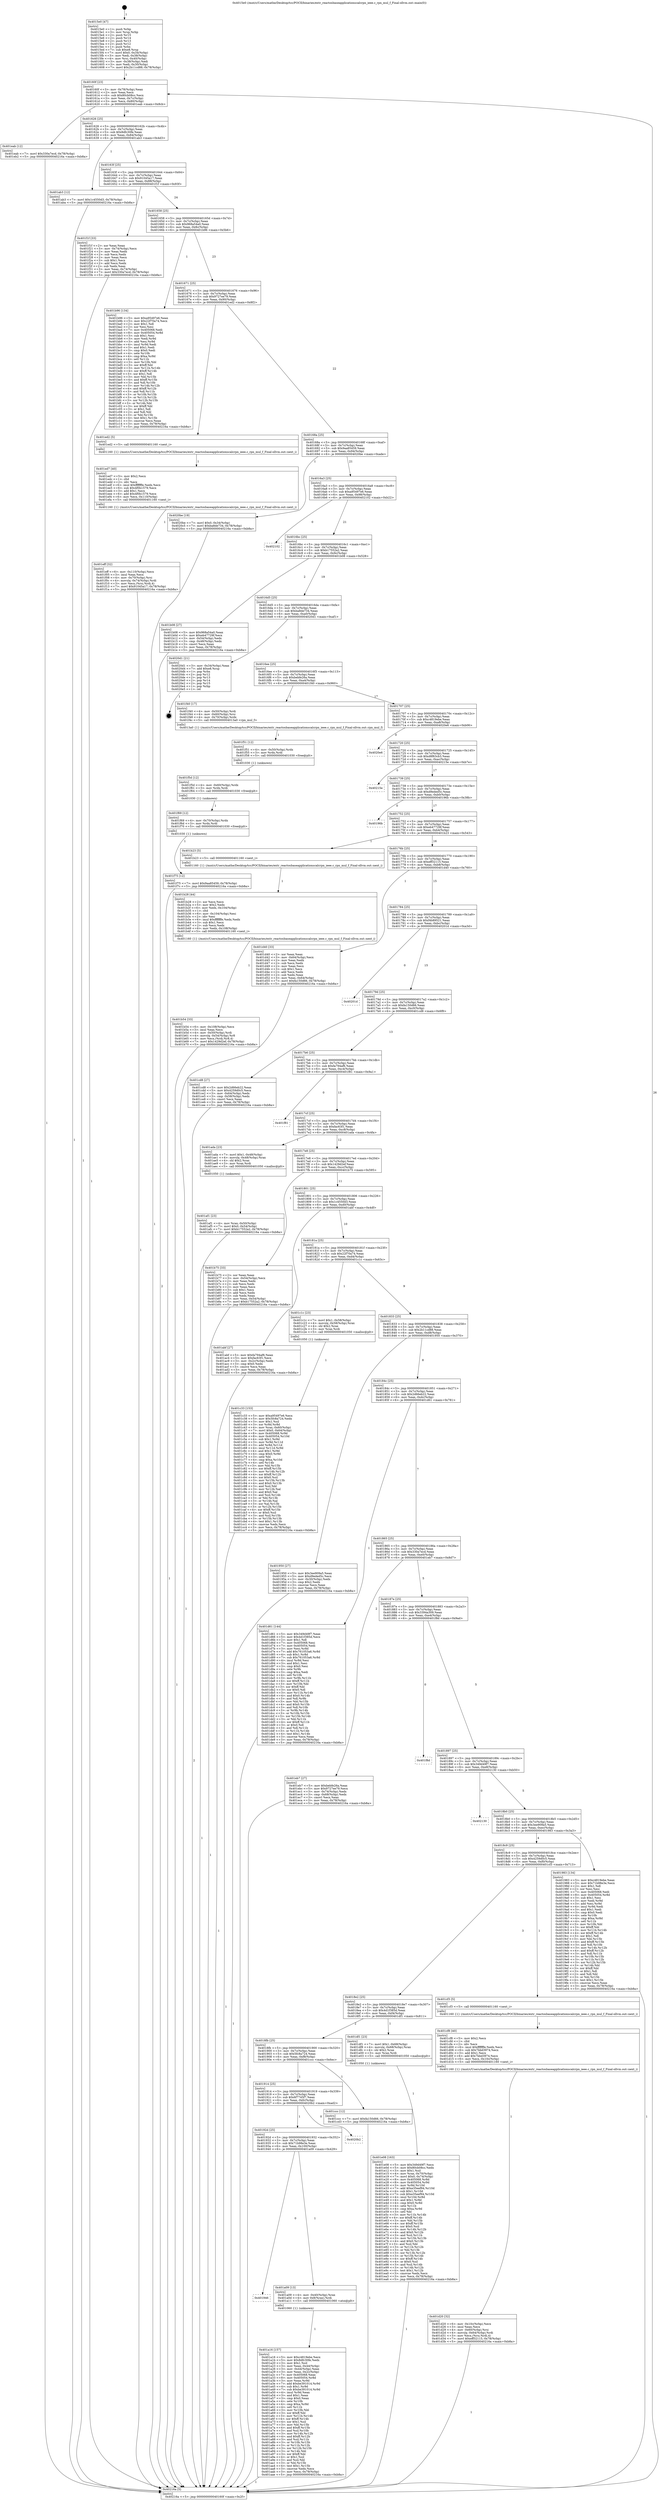 digraph "0x4015e0" {
  label = "0x4015e0 (/mnt/c/Users/mathe/Desktop/tcc/POCII/binaries/extr_reactosbaseapplicationscalcrpn_ieee.c_rpn_mul_f_Final-ollvm.out::main(0))"
  labelloc = "t"
  node[shape=record]

  Entry [label="",width=0.3,height=0.3,shape=circle,fillcolor=black,style=filled]
  "0x40160f" [label="{
     0x40160f [23]\l
     | [instrs]\l
     &nbsp;&nbsp;0x40160f \<+3\>: mov -0x78(%rbp),%eax\l
     &nbsp;&nbsp;0x401612 \<+2\>: mov %eax,%ecx\l
     &nbsp;&nbsp;0x401614 \<+6\>: sub $0x80cb08cc,%ecx\l
     &nbsp;&nbsp;0x40161a \<+3\>: mov %eax,-0x7c(%rbp)\l
     &nbsp;&nbsp;0x40161d \<+3\>: mov %ecx,-0x80(%rbp)\l
     &nbsp;&nbsp;0x401620 \<+6\>: je 0000000000401eab \<main+0x8cb\>\l
  }"]
  "0x401eab" [label="{
     0x401eab [12]\l
     | [instrs]\l
     &nbsp;&nbsp;0x401eab \<+7\>: movl $0x330a7ecd,-0x78(%rbp)\l
     &nbsp;&nbsp;0x401eb2 \<+5\>: jmp 000000000040216a \<main+0xb8a\>\l
  }"]
  "0x401626" [label="{
     0x401626 [25]\l
     | [instrs]\l
     &nbsp;&nbsp;0x401626 \<+5\>: jmp 000000000040162b \<main+0x4b\>\l
     &nbsp;&nbsp;0x40162b \<+3\>: mov -0x7c(%rbp),%eax\l
     &nbsp;&nbsp;0x40162e \<+5\>: sub $0x8dfc30fe,%eax\l
     &nbsp;&nbsp;0x401633 \<+6\>: mov %eax,-0x84(%rbp)\l
     &nbsp;&nbsp;0x401639 \<+6\>: je 0000000000401ab3 \<main+0x4d3\>\l
  }"]
  Exit [label="",width=0.3,height=0.3,shape=circle,fillcolor=black,style=filled,peripheries=2]
  "0x401ab3" [label="{
     0x401ab3 [12]\l
     | [instrs]\l
     &nbsp;&nbsp;0x401ab3 \<+7\>: movl $0x1c4550d3,-0x78(%rbp)\l
     &nbsp;&nbsp;0x401aba \<+5\>: jmp 000000000040216a \<main+0xb8a\>\l
  }"]
  "0x40163f" [label="{
     0x40163f [25]\l
     | [instrs]\l
     &nbsp;&nbsp;0x40163f \<+5\>: jmp 0000000000401644 \<main+0x64\>\l
     &nbsp;&nbsp;0x401644 \<+3\>: mov -0x7c(%rbp),%eax\l
     &nbsp;&nbsp;0x401647 \<+5\>: sub $0x91045a17,%eax\l
     &nbsp;&nbsp;0x40164c \<+6\>: mov %eax,-0x88(%rbp)\l
     &nbsp;&nbsp;0x401652 \<+6\>: je 0000000000401f1f \<main+0x93f\>\l
  }"]
  "0x401f75" [label="{
     0x401f75 [12]\l
     | [instrs]\l
     &nbsp;&nbsp;0x401f75 \<+7\>: movl $0x9aa85459,-0x78(%rbp)\l
     &nbsp;&nbsp;0x401f7c \<+5\>: jmp 000000000040216a \<main+0xb8a\>\l
  }"]
  "0x401f1f" [label="{
     0x401f1f [33]\l
     | [instrs]\l
     &nbsp;&nbsp;0x401f1f \<+2\>: xor %eax,%eax\l
     &nbsp;&nbsp;0x401f21 \<+3\>: mov -0x74(%rbp),%ecx\l
     &nbsp;&nbsp;0x401f24 \<+2\>: mov %eax,%edx\l
     &nbsp;&nbsp;0x401f26 \<+2\>: sub %ecx,%edx\l
     &nbsp;&nbsp;0x401f28 \<+2\>: mov %eax,%ecx\l
     &nbsp;&nbsp;0x401f2a \<+3\>: sub $0x1,%ecx\l
     &nbsp;&nbsp;0x401f2d \<+2\>: add %ecx,%edx\l
     &nbsp;&nbsp;0x401f2f \<+2\>: sub %edx,%eax\l
     &nbsp;&nbsp;0x401f31 \<+3\>: mov %eax,-0x74(%rbp)\l
     &nbsp;&nbsp;0x401f34 \<+7\>: movl $0x330a7ecd,-0x78(%rbp)\l
     &nbsp;&nbsp;0x401f3b \<+5\>: jmp 000000000040216a \<main+0xb8a\>\l
  }"]
  "0x401658" [label="{
     0x401658 [25]\l
     | [instrs]\l
     &nbsp;&nbsp;0x401658 \<+5\>: jmp 000000000040165d \<main+0x7d\>\l
     &nbsp;&nbsp;0x40165d \<+3\>: mov -0x7c(%rbp),%eax\l
     &nbsp;&nbsp;0x401660 \<+5\>: sub $0x968a54a0,%eax\l
     &nbsp;&nbsp;0x401665 \<+6\>: mov %eax,-0x8c(%rbp)\l
     &nbsp;&nbsp;0x40166b \<+6\>: je 0000000000401b96 \<main+0x5b6\>\l
  }"]
  "0x401f69" [label="{
     0x401f69 [12]\l
     | [instrs]\l
     &nbsp;&nbsp;0x401f69 \<+4\>: mov -0x70(%rbp),%rdx\l
     &nbsp;&nbsp;0x401f6d \<+3\>: mov %rdx,%rdi\l
     &nbsp;&nbsp;0x401f70 \<+5\>: call 0000000000401030 \<free@plt\>\l
     | [calls]\l
     &nbsp;&nbsp;0x401030 \{1\} (unknown)\l
  }"]
  "0x401b96" [label="{
     0x401b96 [134]\l
     | [instrs]\l
     &nbsp;&nbsp;0x401b96 \<+5\>: mov $0xa95497e6,%eax\l
     &nbsp;&nbsp;0x401b9b \<+5\>: mov $0x22f70a74,%ecx\l
     &nbsp;&nbsp;0x401ba0 \<+2\>: mov $0x1,%dl\l
     &nbsp;&nbsp;0x401ba2 \<+2\>: xor %esi,%esi\l
     &nbsp;&nbsp;0x401ba4 \<+7\>: mov 0x405068,%edi\l
     &nbsp;&nbsp;0x401bab \<+8\>: mov 0x405054,%r8d\l
     &nbsp;&nbsp;0x401bb3 \<+3\>: sub $0x1,%esi\l
     &nbsp;&nbsp;0x401bb6 \<+3\>: mov %edi,%r9d\l
     &nbsp;&nbsp;0x401bb9 \<+3\>: add %esi,%r9d\l
     &nbsp;&nbsp;0x401bbc \<+4\>: imul %r9d,%edi\l
     &nbsp;&nbsp;0x401bc0 \<+3\>: and $0x1,%edi\l
     &nbsp;&nbsp;0x401bc3 \<+3\>: cmp $0x0,%edi\l
     &nbsp;&nbsp;0x401bc6 \<+4\>: sete %r10b\l
     &nbsp;&nbsp;0x401bca \<+4\>: cmp $0xa,%r8d\l
     &nbsp;&nbsp;0x401bce \<+4\>: setl %r11b\l
     &nbsp;&nbsp;0x401bd2 \<+3\>: mov %r10b,%bl\l
     &nbsp;&nbsp;0x401bd5 \<+3\>: xor $0xff,%bl\l
     &nbsp;&nbsp;0x401bd8 \<+3\>: mov %r11b,%r14b\l
     &nbsp;&nbsp;0x401bdb \<+4\>: xor $0xff,%r14b\l
     &nbsp;&nbsp;0x401bdf \<+3\>: xor $0x1,%dl\l
     &nbsp;&nbsp;0x401be2 \<+3\>: mov %bl,%r15b\l
     &nbsp;&nbsp;0x401be5 \<+4\>: and $0xff,%r15b\l
     &nbsp;&nbsp;0x401be9 \<+3\>: and %dl,%r10b\l
     &nbsp;&nbsp;0x401bec \<+3\>: mov %r14b,%r12b\l
     &nbsp;&nbsp;0x401bef \<+4\>: and $0xff,%r12b\l
     &nbsp;&nbsp;0x401bf3 \<+3\>: and %dl,%r11b\l
     &nbsp;&nbsp;0x401bf6 \<+3\>: or %r10b,%r15b\l
     &nbsp;&nbsp;0x401bf9 \<+3\>: or %r11b,%r12b\l
     &nbsp;&nbsp;0x401bfc \<+3\>: xor %r12b,%r15b\l
     &nbsp;&nbsp;0x401bff \<+3\>: or %r14b,%bl\l
     &nbsp;&nbsp;0x401c02 \<+3\>: xor $0xff,%bl\l
     &nbsp;&nbsp;0x401c05 \<+3\>: or $0x1,%dl\l
     &nbsp;&nbsp;0x401c08 \<+2\>: and %dl,%bl\l
     &nbsp;&nbsp;0x401c0a \<+3\>: or %bl,%r15b\l
     &nbsp;&nbsp;0x401c0d \<+4\>: test $0x1,%r15b\l
     &nbsp;&nbsp;0x401c11 \<+3\>: cmovne %ecx,%eax\l
     &nbsp;&nbsp;0x401c14 \<+3\>: mov %eax,-0x78(%rbp)\l
     &nbsp;&nbsp;0x401c17 \<+5\>: jmp 000000000040216a \<main+0xb8a\>\l
  }"]
  "0x401671" [label="{
     0x401671 [25]\l
     | [instrs]\l
     &nbsp;&nbsp;0x401671 \<+5\>: jmp 0000000000401676 \<main+0x96\>\l
     &nbsp;&nbsp;0x401676 \<+3\>: mov -0x7c(%rbp),%eax\l
     &nbsp;&nbsp;0x401679 \<+5\>: sub $0x9727ee79,%eax\l
     &nbsp;&nbsp;0x40167e \<+6\>: mov %eax,-0x90(%rbp)\l
     &nbsp;&nbsp;0x401684 \<+6\>: je 0000000000401ed2 \<main+0x8f2\>\l
  }"]
  "0x401f5d" [label="{
     0x401f5d [12]\l
     | [instrs]\l
     &nbsp;&nbsp;0x401f5d \<+4\>: mov -0x60(%rbp),%rdx\l
     &nbsp;&nbsp;0x401f61 \<+3\>: mov %rdx,%rdi\l
     &nbsp;&nbsp;0x401f64 \<+5\>: call 0000000000401030 \<free@plt\>\l
     | [calls]\l
     &nbsp;&nbsp;0x401030 \{1\} (unknown)\l
  }"]
  "0x401ed2" [label="{
     0x401ed2 [5]\l
     | [instrs]\l
     &nbsp;&nbsp;0x401ed2 \<+5\>: call 0000000000401160 \<next_i\>\l
     | [calls]\l
     &nbsp;&nbsp;0x401160 \{1\} (/mnt/c/Users/mathe/Desktop/tcc/POCII/binaries/extr_reactosbaseapplicationscalcrpn_ieee.c_rpn_mul_f_Final-ollvm.out::next_i)\l
  }"]
  "0x40168a" [label="{
     0x40168a [25]\l
     | [instrs]\l
     &nbsp;&nbsp;0x40168a \<+5\>: jmp 000000000040168f \<main+0xaf\>\l
     &nbsp;&nbsp;0x40168f \<+3\>: mov -0x7c(%rbp),%eax\l
     &nbsp;&nbsp;0x401692 \<+5\>: sub $0x9aa85459,%eax\l
     &nbsp;&nbsp;0x401697 \<+6\>: mov %eax,-0x94(%rbp)\l
     &nbsp;&nbsp;0x40169d \<+6\>: je 00000000004020be \<main+0xade\>\l
  }"]
  "0x401f51" [label="{
     0x401f51 [12]\l
     | [instrs]\l
     &nbsp;&nbsp;0x401f51 \<+4\>: mov -0x50(%rbp),%rdx\l
     &nbsp;&nbsp;0x401f55 \<+3\>: mov %rdx,%rdi\l
     &nbsp;&nbsp;0x401f58 \<+5\>: call 0000000000401030 \<free@plt\>\l
     | [calls]\l
     &nbsp;&nbsp;0x401030 \{1\} (unknown)\l
  }"]
  "0x4020be" [label="{
     0x4020be [19]\l
     | [instrs]\l
     &nbsp;&nbsp;0x4020be \<+7\>: movl $0x0,-0x34(%rbp)\l
     &nbsp;&nbsp;0x4020c5 \<+7\>: movl $0xba8de734,-0x78(%rbp)\l
     &nbsp;&nbsp;0x4020cc \<+5\>: jmp 000000000040216a \<main+0xb8a\>\l
  }"]
  "0x4016a3" [label="{
     0x4016a3 [25]\l
     | [instrs]\l
     &nbsp;&nbsp;0x4016a3 \<+5\>: jmp 00000000004016a8 \<main+0xc8\>\l
     &nbsp;&nbsp;0x4016a8 \<+3\>: mov -0x7c(%rbp),%eax\l
     &nbsp;&nbsp;0x4016ab \<+5\>: sub $0xa95497e6,%eax\l
     &nbsp;&nbsp;0x4016b0 \<+6\>: mov %eax,-0x98(%rbp)\l
     &nbsp;&nbsp;0x4016b6 \<+6\>: je 0000000000402102 \<main+0xb22\>\l
  }"]
  "0x401eff" [label="{
     0x401eff [32]\l
     | [instrs]\l
     &nbsp;&nbsp;0x401eff \<+6\>: mov -0x110(%rbp),%ecx\l
     &nbsp;&nbsp;0x401f05 \<+3\>: imul %eax,%ecx\l
     &nbsp;&nbsp;0x401f08 \<+4\>: mov -0x70(%rbp),%rsi\l
     &nbsp;&nbsp;0x401f0c \<+4\>: movslq -0x74(%rbp),%rdi\l
     &nbsp;&nbsp;0x401f10 \<+3\>: mov %ecx,(%rsi,%rdi,4)\l
     &nbsp;&nbsp;0x401f13 \<+7\>: movl $0x91045a17,-0x78(%rbp)\l
     &nbsp;&nbsp;0x401f1a \<+5\>: jmp 000000000040216a \<main+0xb8a\>\l
  }"]
  "0x402102" [label="{
     0x402102\l
  }", style=dashed]
  "0x4016bc" [label="{
     0x4016bc [25]\l
     | [instrs]\l
     &nbsp;&nbsp;0x4016bc \<+5\>: jmp 00000000004016c1 \<main+0xe1\>\l
     &nbsp;&nbsp;0x4016c1 \<+3\>: mov -0x7c(%rbp),%eax\l
     &nbsp;&nbsp;0x4016c4 \<+5\>: sub $0xb17552a2,%eax\l
     &nbsp;&nbsp;0x4016c9 \<+6\>: mov %eax,-0x9c(%rbp)\l
     &nbsp;&nbsp;0x4016cf \<+6\>: je 0000000000401b08 \<main+0x528\>\l
  }"]
  "0x401ed7" [label="{
     0x401ed7 [40]\l
     | [instrs]\l
     &nbsp;&nbsp;0x401ed7 \<+5\>: mov $0x2,%ecx\l
     &nbsp;&nbsp;0x401edc \<+1\>: cltd\l
     &nbsp;&nbsp;0x401edd \<+2\>: idiv %ecx\l
     &nbsp;&nbsp;0x401edf \<+6\>: imul $0xfffffffe,%edx,%ecx\l
     &nbsp;&nbsp;0x401ee5 \<+6\>: sub $0x4f0b1579,%ecx\l
     &nbsp;&nbsp;0x401eeb \<+3\>: add $0x1,%ecx\l
     &nbsp;&nbsp;0x401eee \<+6\>: add $0x4f0b1579,%ecx\l
     &nbsp;&nbsp;0x401ef4 \<+6\>: mov %ecx,-0x110(%rbp)\l
     &nbsp;&nbsp;0x401efa \<+5\>: call 0000000000401160 \<next_i\>\l
     | [calls]\l
     &nbsp;&nbsp;0x401160 \{1\} (/mnt/c/Users/mathe/Desktop/tcc/POCII/binaries/extr_reactosbaseapplicationscalcrpn_ieee.c_rpn_mul_f_Final-ollvm.out::next_i)\l
  }"]
  "0x401b08" [label="{
     0x401b08 [27]\l
     | [instrs]\l
     &nbsp;&nbsp;0x401b08 \<+5\>: mov $0x968a54a0,%eax\l
     &nbsp;&nbsp;0x401b0d \<+5\>: mov $0xeb47729f,%ecx\l
     &nbsp;&nbsp;0x401b12 \<+3\>: mov -0x54(%rbp),%edx\l
     &nbsp;&nbsp;0x401b15 \<+3\>: cmp -0x48(%rbp),%edx\l
     &nbsp;&nbsp;0x401b18 \<+3\>: cmovl %ecx,%eax\l
     &nbsp;&nbsp;0x401b1b \<+3\>: mov %eax,-0x78(%rbp)\l
     &nbsp;&nbsp;0x401b1e \<+5\>: jmp 000000000040216a \<main+0xb8a\>\l
  }"]
  "0x4016d5" [label="{
     0x4016d5 [25]\l
     | [instrs]\l
     &nbsp;&nbsp;0x4016d5 \<+5\>: jmp 00000000004016da \<main+0xfa\>\l
     &nbsp;&nbsp;0x4016da \<+3\>: mov -0x7c(%rbp),%eax\l
     &nbsp;&nbsp;0x4016dd \<+5\>: sub $0xba8de734,%eax\l
     &nbsp;&nbsp;0x4016e2 \<+6\>: mov %eax,-0xa0(%rbp)\l
     &nbsp;&nbsp;0x4016e8 \<+6\>: je 00000000004020d1 \<main+0xaf1\>\l
  }"]
  "0x401e08" [label="{
     0x401e08 [163]\l
     | [instrs]\l
     &nbsp;&nbsp;0x401e08 \<+5\>: mov $0x349d49f7,%ecx\l
     &nbsp;&nbsp;0x401e0d \<+5\>: mov $0x80cb08cc,%edx\l
     &nbsp;&nbsp;0x401e12 \<+3\>: mov $0x1,%sil\l
     &nbsp;&nbsp;0x401e15 \<+4\>: mov %rax,-0x70(%rbp)\l
     &nbsp;&nbsp;0x401e19 \<+7\>: movl $0x0,-0x74(%rbp)\l
     &nbsp;&nbsp;0x401e20 \<+8\>: mov 0x405068,%r8d\l
     &nbsp;&nbsp;0x401e28 \<+8\>: mov 0x405054,%r9d\l
     &nbsp;&nbsp;0x401e30 \<+3\>: mov %r8d,%r10d\l
     &nbsp;&nbsp;0x401e33 \<+7\>: add $0xe35eef94,%r10d\l
     &nbsp;&nbsp;0x401e3a \<+4\>: sub $0x1,%r10d\l
     &nbsp;&nbsp;0x401e3e \<+7\>: sub $0xe35eef94,%r10d\l
     &nbsp;&nbsp;0x401e45 \<+4\>: imul %r10d,%r8d\l
     &nbsp;&nbsp;0x401e49 \<+4\>: and $0x1,%r8d\l
     &nbsp;&nbsp;0x401e4d \<+4\>: cmp $0x0,%r8d\l
     &nbsp;&nbsp;0x401e51 \<+4\>: sete %r11b\l
     &nbsp;&nbsp;0x401e55 \<+4\>: cmp $0xa,%r9d\l
     &nbsp;&nbsp;0x401e59 \<+3\>: setl %bl\l
     &nbsp;&nbsp;0x401e5c \<+3\>: mov %r11b,%r14b\l
     &nbsp;&nbsp;0x401e5f \<+4\>: xor $0xff,%r14b\l
     &nbsp;&nbsp;0x401e63 \<+3\>: mov %bl,%r15b\l
     &nbsp;&nbsp;0x401e66 \<+4\>: xor $0xff,%r15b\l
     &nbsp;&nbsp;0x401e6a \<+4\>: xor $0x0,%sil\l
     &nbsp;&nbsp;0x401e6e \<+3\>: mov %r14b,%r12b\l
     &nbsp;&nbsp;0x401e71 \<+4\>: and $0x0,%r12b\l
     &nbsp;&nbsp;0x401e75 \<+3\>: and %sil,%r11b\l
     &nbsp;&nbsp;0x401e78 \<+3\>: mov %r15b,%r13b\l
     &nbsp;&nbsp;0x401e7b \<+4\>: and $0x0,%r13b\l
     &nbsp;&nbsp;0x401e7f \<+3\>: and %sil,%bl\l
     &nbsp;&nbsp;0x401e82 \<+3\>: or %r11b,%r12b\l
     &nbsp;&nbsp;0x401e85 \<+3\>: or %bl,%r13b\l
     &nbsp;&nbsp;0x401e88 \<+3\>: xor %r13b,%r12b\l
     &nbsp;&nbsp;0x401e8b \<+3\>: or %r15b,%r14b\l
     &nbsp;&nbsp;0x401e8e \<+4\>: xor $0xff,%r14b\l
     &nbsp;&nbsp;0x401e92 \<+4\>: or $0x0,%sil\l
     &nbsp;&nbsp;0x401e96 \<+3\>: and %sil,%r14b\l
     &nbsp;&nbsp;0x401e99 \<+3\>: or %r14b,%r12b\l
     &nbsp;&nbsp;0x401e9c \<+4\>: test $0x1,%r12b\l
     &nbsp;&nbsp;0x401ea0 \<+3\>: cmovne %edx,%ecx\l
     &nbsp;&nbsp;0x401ea3 \<+3\>: mov %ecx,-0x78(%rbp)\l
     &nbsp;&nbsp;0x401ea6 \<+5\>: jmp 000000000040216a \<main+0xb8a\>\l
  }"]
  "0x4020d1" [label="{
     0x4020d1 [21]\l
     | [instrs]\l
     &nbsp;&nbsp;0x4020d1 \<+3\>: mov -0x34(%rbp),%eax\l
     &nbsp;&nbsp;0x4020d4 \<+7\>: add $0xe8,%rsp\l
     &nbsp;&nbsp;0x4020db \<+1\>: pop %rbx\l
     &nbsp;&nbsp;0x4020dc \<+2\>: pop %r12\l
     &nbsp;&nbsp;0x4020de \<+2\>: pop %r13\l
     &nbsp;&nbsp;0x4020e0 \<+2\>: pop %r14\l
     &nbsp;&nbsp;0x4020e2 \<+2\>: pop %r15\l
     &nbsp;&nbsp;0x4020e4 \<+1\>: pop %rbp\l
     &nbsp;&nbsp;0x4020e5 \<+1\>: ret\l
  }"]
  "0x4016ee" [label="{
     0x4016ee [25]\l
     | [instrs]\l
     &nbsp;&nbsp;0x4016ee \<+5\>: jmp 00000000004016f3 \<main+0x113\>\l
     &nbsp;&nbsp;0x4016f3 \<+3\>: mov -0x7c(%rbp),%eax\l
     &nbsp;&nbsp;0x4016f6 \<+5\>: sub $0xbebfe26a,%eax\l
     &nbsp;&nbsp;0x4016fb \<+6\>: mov %eax,-0xa4(%rbp)\l
     &nbsp;&nbsp;0x401701 \<+6\>: je 0000000000401f40 \<main+0x960\>\l
  }"]
  "0x401d20" [label="{
     0x401d20 [32]\l
     | [instrs]\l
     &nbsp;&nbsp;0x401d20 \<+6\>: mov -0x10c(%rbp),%ecx\l
     &nbsp;&nbsp;0x401d26 \<+3\>: imul %eax,%ecx\l
     &nbsp;&nbsp;0x401d29 \<+4\>: mov -0x60(%rbp),%rsi\l
     &nbsp;&nbsp;0x401d2d \<+4\>: movslq -0x64(%rbp),%rdi\l
     &nbsp;&nbsp;0x401d31 \<+3\>: mov %ecx,(%rsi,%rdi,4)\l
     &nbsp;&nbsp;0x401d34 \<+7\>: movl $0xeff32115,-0x78(%rbp)\l
     &nbsp;&nbsp;0x401d3b \<+5\>: jmp 000000000040216a \<main+0xb8a\>\l
  }"]
  "0x401f40" [label="{
     0x401f40 [17]\l
     | [instrs]\l
     &nbsp;&nbsp;0x401f40 \<+4\>: mov -0x50(%rbp),%rdi\l
     &nbsp;&nbsp;0x401f44 \<+4\>: mov -0x60(%rbp),%rsi\l
     &nbsp;&nbsp;0x401f48 \<+4\>: mov -0x70(%rbp),%rdx\l
     &nbsp;&nbsp;0x401f4c \<+5\>: call 00000000004013a0 \<rpn_mul_f\>\l
     | [calls]\l
     &nbsp;&nbsp;0x4013a0 \{1\} (/mnt/c/Users/mathe/Desktop/tcc/POCII/binaries/extr_reactosbaseapplicationscalcrpn_ieee.c_rpn_mul_f_Final-ollvm.out::rpn_mul_f)\l
  }"]
  "0x401707" [label="{
     0x401707 [25]\l
     | [instrs]\l
     &nbsp;&nbsp;0x401707 \<+5\>: jmp 000000000040170c \<main+0x12c\>\l
     &nbsp;&nbsp;0x40170c \<+3\>: mov -0x7c(%rbp),%eax\l
     &nbsp;&nbsp;0x40170f \<+5\>: sub $0xc4819ebe,%eax\l
     &nbsp;&nbsp;0x401714 \<+6\>: mov %eax,-0xa8(%rbp)\l
     &nbsp;&nbsp;0x40171a \<+6\>: je 00000000004020e6 \<main+0xb06\>\l
  }"]
  "0x401cf8" [label="{
     0x401cf8 [40]\l
     | [instrs]\l
     &nbsp;&nbsp;0x401cf8 \<+5\>: mov $0x2,%ecx\l
     &nbsp;&nbsp;0x401cfd \<+1\>: cltd\l
     &nbsp;&nbsp;0x401cfe \<+2\>: idiv %ecx\l
     &nbsp;&nbsp;0x401d00 \<+6\>: imul $0xfffffffe,%edx,%ecx\l
     &nbsp;&nbsp;0x401d06 \<+6\>: sub $0x7bbd3974,%ecx\l
     &nbsp;&nbsp;0x401d0c \<+3\>: add $0x1,%ecx\l
     &nbsp;&nbsp;0x401d0f \<+6\>: add $0x7bbd3974,%ecx\l
     &nbsp;&nbsp;0x401d15 \<+6\>: mov %ecx,-0x10c(%rbp)\l
     &nbsp;&nbsp;0x401d1b \<+5\>: call 0000000000401160 \<next_i\>\l
     | [calls]\l
     &nbsp;&nbsp;0x401160 \{1\} (/mnt/c/Users/mathe/Desktop/tcc/POCII/binaries/extr_reactosbaseapplicationscalcrpn_ieee.c_rpn_mul_f_Final-ollvm.out::next_i)\l
  }"]
  "0x4020e6" [label="{
     0x4020e6\l
  }", style=dashed]
  "0x401720" [label="{
     0x401720 [25]\l
     | [instrs]\l
     &nbsp;&nbsp;0x401720 \<+5\>: jmp 0000000000401725 \<main+0x145\>\l
     &nbsp;&nbsp;0x401725 \<+3\>: mov -0x7c(%rbp),%eax\l
     &nbsp;&nbsp;0x401728 \<+5\>: sub $0xd8f63cb3,%eax\l
     &nbsp;&nbsp;0x40172d \<+6\>: mov %eax,-0xac(%rbp)\l
     &nbsp;&nbsp;0x401733 \<+6\>: je 000000000040215e \<main+0xb7e\>\l
  }"]
  "0x401c33" [label="{
     0x401c33 [153]\l
     | [instrs]\l
     &nbsp;&nbsp;0x401c33 \<+5\>: mov $0xa95497e6,%ecx\l
     &nbsp;&nbsp;0x401c38 \<+5\>: mov $0x5fc8a724,%edx\l
     &nbsp;&nbsp;0x401c3d \<+3\>: mov $0x1,%sil\l
     &nbsp;&nbsp;0x401c40 \<+3\>: xor %r8d,%r8d\l
     &nbsp;&nbsp;0x401c43 \<+4\>: mov %rax,-0x60(%rbp)\l
     &nbsp;&nbsp;0x401c47 \<+7\>: movl $0x0,-0x64(%rbp)\l
     &nbsp;&nbsp;0x401c4e \<+8\>: mov 0x405068,%r9d\l
     &nbsp;&nbsp;0x401c56 \<+8\>: mov 0x405054,%r10d\l
     &nbsp;&nbsp;0x401c5e \<+4\>: sub $0x1,%r8d\l
     &nbsp;&nbsp;0x401c62 \<+3\>: mov %r9d,%r11d\l
     &nbsp;&nbsp;0x401c65 \<+3\>: add %r8d,%r11d\l
     &nbsp;&nbsp;0x401c68 \<+4\>: imul %r11d,%r9d\l
     &nbsp;&nbsp;0x401c6c \<+4\>: and $0x1,%r9d\l
     &nbsp;&nbsp;0x401c70 \<+4\>: cmp $0x0,%r9d\l
     &nbsp;&nbsp;0x401c74 \<+3\>: sete %bl\l
     &nbsp;&nbsp;0x401c77 \<+4\>: cmp $0xa,%r10d\l
     &nbsp;&nbsp;0x401c7b \<+4\>: setl %r14b\l
     &nbsp;&nbsp;0x401c7f \<+3\>: mov %bl,%r15b\l
     &nbsp;&nbsp;0x401c82 \<+4\>: xor $0xff,%r15b\l
     &nbsp;&nbsp;0x401c86 \<+3\>: mov %r14b,%r12b\l
     &nbsp;&nbsp;0x401c89 \<+4\>: xor $0xff,%r12b\l
     &nbsp;&nbsp;0x401c8d \<+4\>: xor $0x0,%sil\l
     &nbsp;&nbsp;0x401c91 \<+3\>: mov %r15b,%r13b\l
     &nbsp;&nbsp;0x401c94 \<+4\>: and $0x0,%r13b\l
     &nbsp;&nbsp;0x401c98 \<+3\>: and %sil,%bl\l
     &nbsp;&nbsp;0x401c9b \<+3\>: mov %r12b,%al\l
     &nbsp;&nbsp;0x401c9e \<+2\>: and $0x0,%al\l
     &nbsp;&nbsp;0x401ca0 \<+3\>: and %sil,%r14b\l
     &nbsp;&nbsp;0x401ca3 \<+3\>: or %bl,%r13b\l
     &nbsp;&nbsp;0x401ca6 \<+3\>: or %r14b,%al\l
     &nbsp;&nbsp;0x401ca9 \<+3\>: xor %al,%r13b\l
     &nbsp;&nbsp;0x401cac \<+3\>: or %r12b,%r15b\l
     &nbsp;&nbsp;0x401caf \<+4\>: xor $0xff,%r15b\l
     &nbsp;&nbsp;0x401cb3 \<+4\>: or $0x0,%sil\l
     &nbsp;&nbsp;0x401cb7 \<+3\>: and %sil,%r15b\l
     &nbsp;&nbsp;0x401cba \<+3\>: or %r15b,%r13b\l
     &nbsp;&nbsp;0x401cbd \<+4\>: test $0x1,%r13b\l
     &nbsp;&nbsp;0x401cc1 \<+3\>: cmovne %edx,%ecx\l
     &nbsp;&nbsp;0x401cc4 \<+3\>: mov %ecx,-0x78(%rbp)\l
     &nbsp;&nbsp;0x401cc7 \<+5\>: jmp 000000000040216a \<main+0xb8a\>\l
  }"]
  "0x40215e" [label="{
     0x40215e\l
  }", style=dashed]
  "0x401739" [label="{
     0x401739 [25]\l
     | [instrs]\l
     &nbsp;&nbsp;0x401739 \<+5\>: jmp 000000000040173e \<main+0x15e\>\l
     &nbsp;&nbsp;0x40173e \<+3\>: mov -0x7c(%rbp),%eax\l
     &nbsp;&nbsp;0x401741 \<+5\>: sub $0xd9eded5c,%eax\l
     &nbsp;&nbsp;0x401746 \<+6\>: mov %eax,-0xb0(%rbp)\l
     &nbsp;&nbsp;0x40174c \<+6\>: je 000000000040196b \<main+0x38b\>\l
  }"]
  "0x401b54" [label="{
     0x401b54 [33]\l
     | [instrs]\l
     &nbsp;&nbsp;0x401b54 \<+6\>: mov -0x108(%rbp),%ecx\l
     &nbsp;&nbsp;0x401b5a \<+3\>: imul %eax,%ecx\l
     &nbsp;&nbsp;0x401b5d \<+4\>: mov -0x50(%rbp),%rdi\l
     &nbsp;&nbsp;0x401b61 \<+4\>: movslq -0x54(%rbp),%r8\l
     &nbsp;&nbsp;0x401b65 \<+4\>: mov %ecx,(%rdi,%r8,4)\l
     &nbsp;&nbsp;0x401b69 \<+7\>: movl $0x1429d2ef,-0x78(%rbp)\l
     &nbsp;&nbsp;0x401b70 \<+5\>: jmp 000000000040216a \<main+0xb8a\>\l
  }"]
  "0x40196b" [label="{
     0x40196b\l
  }", style=dashed]
  "0x401752" [label="{
     0x401752 [25]\l
     | [instrs]\l
     &nbsp;&nbsp;0x401752 \<+5\>: jmp 0000000000401757 \<main+0x177\>\l
     &nbsp;&nbsp;0x401757 \<+3\>: mov -0x7c(%rbp),%eax\l
     &nbsp;&nbsp;0x40175a \<+5\>: sub $0xeb47729f,%eax\l
     &nbsp;&nbsp;0x40175f \<+6\>: mov %eax,-0xb4(%rbp)\l
     &nbsp;&nbsp;0x401765 \<+6\>: je 0000000000401b23 \<main+0x543\>\l
  }"]
  "0x401b28" [label="{
     0x401b28 [44]\l
     | [instrs]\l
     &nbsp;&nbsp;0x401b28 \<+2\>: xor %ecx,%ecx\l
     &nbsp;&nbsp;0x401b2a \<+5\>: mov $0x2,%edx\l
     &nbsp;&nbsp;0x401b2f \<+6\>: mov %edx,-0x104(%rbp)\l
     &nbsp;&nbsp;0x401b35 \<+1\>: cltd\l
     &nbsp;&nbsp;0x401b36 \<+6\>: mov -0x104(%rbp),%esi\l
     &nbsp;&nbsp;0x401b3c \<+2\>: idiv %esi\l
     &nbsp;&nbsp;0x401b3e \<+6\>: imul $0xfffffffe,%edx,%edx\l
     &nbsp;&nbsp;0x401b44 \<+3\>: sub $0x1,%ecx\l
     &nbsp;&nbsp;0x401b47 \<+2\>: sub %ecx,%edx\l
     &nbsp;&nbsp;0x401b49 \<+6\>: mov %edx,-0x108(%rbp)\l
     &nbsp;&nbsp;0x401b4f \<+5\>: call 0000000000401160 \<next_i\>\l
     | [calls]\l
     &nbsp;&nbsp;0x401160 \{1\} (/mnt/c/Users/mathe/Desktop/tcc/POCII/binaries/extr_reactosbaseapplicationscalcrpn_ieee.c_rpn_mul_f_Final-ollvm.out::next_i)\l
  }"]
  "0x401b23" [label="{
     0x401b23 [5]\l
     | [instrs]\l
     &nbsp;&nbsp;0x401b23 \<+5\>: call 0000000000401160 \<next_i\>\l
     | [calls]\l
     &nbsp;&nbsp;0x401160 \{1\} (/mnt/c/Users/mathe/Desktop/tcc/POCII/binaries/extr_reactosbaseapplicationscalcrpn_ieee.c_rpn_mul_f_Final-ollvm.out::next_i)\l
  }"]
  "0x40176b" [label="{
     0x40176b [25]\l
     | [instrs]\l
     &nbsp;&nbsp;0x40176b \<+5\>: jmp 0000000000401770 \<main+0x190\>\l
     &nbsp;&nbsp;0x401770 \<+3\>: mov -0x7c(%rbp),%eax\l
     &nbsp;&nbsp;0x401773 \<+5\>: sub $0xeff32115,%eax\l
     &nbsp;&nbsp;0x401778 \<+6\>: mov %eax,-0xb8(%rbp)\l
     &nbsp;&nbsp;0x40177e \<+6\>: je 0000000000401d40 \<main+0x760\>\l
  }"]
  "0x401af1" [label="{
     0x401af1 [23]\l
     | [instrs]\l
     &nbsp;&nbsp;0x401af1 \<+4\>: mov %rax,-0x50(%rbp)\l
     &nbsp;&nbsp;0x401af5 \<+7\>: movl $0x0,-0x54(%rbp)\l
     &nbsp;&nbsp;0x401afc \<+7\>: movl $0xb17552a2,-0x78(%rbp)\l
     &nbsp;&nbsp;0x401b03 \<+5\>: jmp 000000000040216a \<main+0xb8a\>\l
  }"]
  "0x401d40" [label="{
     0x401d40 [33]\l
     | [instrs]\l
     &nbsp;&nbsp;0x401d40 \<+2\>: xor %eax,%eax\l
     &nbsp;&nbsp;0x401d42 \<+3\>: mov -0x64(%rbp),%ecx\l
     &nbsp;&nbsp;0x401d45 \<+2\>: mov %eax,%edx\l
     &nbsp;&nbsp;0x401d47 \<+2\>: sub %ecx,%edx\l
     &nbsp;&nbsp;0x401d49 \<+2\>: mov %eax,%ecx\l
     &nbsp;&nbsp;0x401d4b \<+3\>: sub $0x1,%ecx\l
     &nbsp;&nbsp;0x401d4e \<+2\>: add %ecx,%edx\l
     &nbsp;&nbsp;0x401d50 \<+2\>: sub %edx,%eax\l
     &nbsp;&nbsp;0x401d52 \<+3\>: mov %eax,-0x64(%rbp)\l
     &nbsp;&nbsp;0x401d55 \<+7\>: movl $0xfa150d66,-0x78(%rbp)\l
     &nbsp;&nbsp;0x401d5c \<+5\>: jmp 000000000040216a \<main+0xb8a\>\l
  }"]
  "0x401784" [label="{
     0x401784 [25]\l
     | [instrs]\l
     &nbsp;&nbsp;0x401784 \<+5\>: jmp 0000000000401789 \<main+0x1a9\>\l
     &nbsp;&nbsp;0x401789 \<+3\>: mov -0x7c(%rbp),%eax\l
     &nbsp;&nbsp;0x40178c \<+5\>: sub $0xf4b89521,%eax\l
     &nbsp;&nbsp;0x401791 \<+6\>: mov %eax,-0xbc(%rbp)\l
     &nbsp;&nbsp;0x401797 \<+6\>: je 000000000040201d \<main+0xa3d\>\l
  }"]
  "0x401a16" [label="{
     0x401a16 [157]\l
     | [instrs]\l
     &nbsp;&nbsp;0x401a16 \<+5\>: mov $0xc4819ebe,%ecx\l
     &nbsp;&nbsp;0x401a1b \<+5\>: mov $0x8dfc30fe,%edx\l
     &nbsp;&nbsp;0x401a20 \<+3\>: mov $0x1,%sil\l
     &nbsp;&nbsp;0x401a23 \<+3\>: mov %eax,-0x44(%rbp)\l
     &nbsp;&nbsp;0x401a26 \<+3\>: mov -0x44(%rbp),%eax\l
     &nbsp;&nbsp;0x401a29 \<+3\>: mov %eax,-0x2c(%rbp)\l
     &nbsp;&nbsp;0x401a2c \<+7\>: mov 0x405068,%eax\l
     &nbsp;&nbsp;0x401a33 \<+8\>: mov 0x405054,%r8d\l
     &nbsp;&nbsp;0x401a3b \<+3\>: mov %eax,%r9d\l
     &nbsp;&nbsp;0x401a3e \<+7\>: add $0xbe391014,%r9d\l
     &nbsp;&nbsp;0x401a45 \<+4\>: sub $0x1,%r9d\l
     &nbsp;&nbsp;0x401a49 \<+7\>: sub $0xbe391014,%r9d\l
     &nbsp;&nbsp;0x401a50 \<+4\>: imul %r9d,%eax\l
     &nbsp;&nbsp;0x401a54 \<+3\>: and $0x1,%eax\l
     &nbsp;&nbsp;0x401a57 \<+3\>: cmp $0x0,%eax\l
     &nbsp;&nbsp;0x401a5a \<+4\>: sete %r10b\l
     &nbsp;&nbsp;0x401a5e \<+4\>: cmp $0xa,%r8d\l
     &nbsp;&nbsp;0x401a62 \<+4\>: setl %r11b\l
     &nbsp;&nbsp;0x401a66 \<+3\>: mov %r10b,%bl\l
     &nbsp;&nbsp;0x401a69 \<+3\>: xor $0xff,%bl\l
     &nbsp;&nbsp;0x401a6c \<+3\>: mov %r11b,%r14b\l
     &nbsp;&nbsp;0x401a6f \<+4\>: xor $0xff,%r14b\l
     &nbsp;&nbsp;0x401a73 \<+4\>: xor $0x1,%sil\l
     &nbsp;&nbsp;0x401a77 \<+3\>: mov %bl,%r15b\l
     &nbsp;&nbsp;0x401a7a \<+4\>: and $0xff,%r15b\l
     &nbsp;&nbsp;0x401a7e \<+3\>: and %sil,%r10b\l
     &nbsp;&nbsp;0x401a81 \<+3\>: mov %r14b,%r12b\l
     &nbsp;&nbsp;0x401a84 \<+4\>: and $0xff,%r12b\l
     &nbsp;&nbsp;0x401a88 \<+3\>: and %sil,%r11b\l
     &nbsp;&nbsp;0x401a8b \<+3\>: or %r10b,%r15b\l
     &nbsp;&nbsp;0x401a8e \<+3\>: or %r11b,%r12b\l
     &nbsp;&nbsp;0x401a91 \<+3\>: xor %r12b,%r15b\l
     &nbsp;&nbsp;0x401a94 \<+3\>: or %r14b,%bl\l
     &nbsp;&nbsp;0x401a97 \<+3\>: xor $0xff,%bl\l
     &nbsp;&nbsp;0x401a9a \<+4\>: or $0x1,%sil\l
     &nbsp;&nbsp;0x401a9e \<+3\>: and %sil,%bl\l
     &nbsp;&nbsp;0x401aa1 \<+3\>: or %bl,%r15b\l
     &nbsp;&nbsp;0x401aa4 \<+4\>: test $0x1,%r15b\l
     &nbsp;&nbsp;0x401aa8 \<+3\>: cmovne %edx,%ecx\l
     &nbsp;&nbsp;0x401aab \<+3\>: mov %ecx,-0x78(%rbp)\l
     &nbsp;&nbsp;0x401aae \<+5\>: jmp 000000000040216a \<main+0xb8a\>\l
  }"]
  "0x40201d" [label="{
     0x40201d\l
  }", style=dashed]
  "0x40179d" [label="{
     0x40179d [25]\l
     | [instrs]\l
     &nbsp;&nbsp;0x40179d \<+5\>: jmp 00000000004017a2 \<main+0x1c2\>\l
     &nbsp;&nbsp;0x4017a2 \<+3\>: mov -0x7c(%rbp),%eax\l
     &nbsp;&nbsp;0x4017a5 \<+5\>: sub $0xfa150d66,%eax\l
     &nbsp;&nbsp;0x4017aa \<+6\>: mov %eax,-0xc0(%rbp)\l
     &nbsp;&nbsp;0x4017b0 \<+6\>: je 0000000000401cd8 \<main+0x6f8\>\l
  }"]
  "0x401946" [label="{
     0x401946\l
  }", style=dashed]
  "0x401cd8" [label="{
     0x401cd8 [27]\l
     | [instrs]\l
     &nbsp;&nbsp;0x401cd8 \<+5\>: mov $0x2d66eb22,%eax\l
     &nbsp;&nbsp;0x401cdd \<+5\>: mov $0x4259d0c5,%ecx\l
     &nbsp;&nbsp;0x401ce2 \<+3\>: mov -0x64(%rbp),%edx\l
     &nbsp;&nbsp;0x401ce5 \<+3\>: cmp -0x58(%rbp),%edx\l
     &nbsp;&nbsp;0x401ce8 \<+3\>: cmovl %ecx,%eax\l
     &nbsp;&nbsp;0x401ceb \<+3\>: mov %eax,-0x78(%rbp)\l
     &nbsp;&nbsp;0x401cee \<+5\>: jmp 000000000040216a \<main+0xb8a\>\l
  }"]
  "0x4017b6" [label="{
     0x4017b6 [25]\l
     | [instrs]\l
     &nbsp;&nbsp;0x4017b6 \<+5\>: jmp 00000000004017bb \<main+0x1db\>\l
     &nbsp;&nbsp;0x4017bb \<+3\>: mov -0x7c(%rbp),%eax\l
     &nbsp;&nbsp;0x4017be \<+5\>: sub $0xfa794af6,%eax\l
     &nbsp;&nbsp;0x4017c3 \<+6\>: mov %eax,-0xc4(%rbp)\l
     &nbsp;&nbsp;0x4017c9 \<+6\>: je 0000000000401f81 \<main+0x9a1\>\l
  }"]
  "0x401a09" [label="{
     0x401a09 [13]\l
     | [instrs]\l
     &nbsp;&nbsp;0x401a09 \<+4\>: mov -0x40(%rbp),%rax\l
     &nbsp;&nbsp;0x401a0d \<+4\>: mov 0x8(%rax),%rdi\l
     &nbsp;&nbsp;0x401a11 \<+5\>: call 0000000000401060 \<atoi@plt\>\l
     | [calls]\l
     &nbsp;&nbsp;0x401060 \{1\} (unknown)\l
  }"]
  "0x401f81" [label="{
     0x401f81\l
  }", style=dashed]
  "0x4017cf" [label="{
     0x4017cf [25]\l
     | [instrs]\l
     &nbsp;&nbsp;0x4017cf \<+5\>: jmp 00000000004017d4 \<main+0x1f4\>\l
     &nbsp;&nbsp;0x4017d4 \<+3\>: mov -0x7c(%rbp),%eax\l
     &nbsp;&nbsp;0x4017d7 \<+5\>: sub $0xfac63f1,%eax\l
     &nbsp;&nbsp;0x4017dc \<+6\>: mov %eax,-0xc8(%rbp)\l
     &nbsp;&nbsp;0x4017e2 \<+6\>: je 0000000000401ada \<main+0x4fa\>\l
  }"]
  "0x40192d" [label="{
     0x40192d [25]\l
     | [instrs]\l
     &nbsp;&nbsp;0x40192d \<+5\>: jmp 0000000000401932 \<main+0x352\>\l
     &nbsp;&nbsp;0x401932 \<+3\>: mov -0x7c(%rbp),%eax\l
     &nbsp;&nbsp;0x401935 \<+5\>: sub $0x71b98e3e,%eax\l
     &nbsp;&nbsp;0x40193a \<+6\>: mov %eax,-0x100(%rbp)\l
     &nbsp;&nbsp;0x401940 \<+6\>: je 0000000000401a09 \<main+0x429\>\l
  }"]
  "0x401ada" [label="{
     0x401ada [23]\l
     | [instrs]\l
     &nbsp;&nbsp;0x401ada \<+7\>: movl $0x1,-0x48(%rbp)\l
     &nbsp;&nbsp;0x401ae1 \<+4\>: movslq -0x48(%rbp),%rax\l
     &nbsp;&nbsp;0x401ae5 \<+4\>: shl $0x2,%rax\l
     &nbsp;&nbsp;0x401ae9 \<+3\>: mov %rax,%rdi\l
     &nbsp;&nbsp;0x401aec \<+5\>: call 0000000000401050 \<malloc@plt\>\l
     | [calls]\l
     &nbsp;&nbsp;0x401050 \{1\} (unknown)\l
  }"]
  "0x4017e8" [label="{
     0x4017e8 [25]\l
     | [instrs]\l
     &nbsp;&nbsp;0x4017e8 \<+5\>: jmp 00000000004017ed \<main+0x20d\>\l
     &nbsp;&nbsp;0x4017ed \<+3\>: mov -0x7c(%rbp),%eax\l
     &nbsp;&nbsp;0x4017f0 \<+5\>: sub $0x1429d2ef,%eax\l
     &nbsp;&nbsp;0x4017f5 \<+6\>: mov %eax,-0xcc(%rbp)\l
     &nbsp;&nbsp;0x4017fb \<+6\>: je 0000000000401b75 \<main+0x595\>\l
  }"]
  "0x4020b2" [label="{
     0x4020b2\l
  }", style=dashed]
  "0x401b75" [label="{
     0x401b75 [33]\l
     | [instrs]\l
     &nbsp;&nbsp;0x401b75 \<+2\>: xor %eax,%eax\l
     &nbsp;&nbsp;0x401b77 \<+3\>: mov -0x54(%rbp),%ecx\l
     &nbsp;&nbsp;0x401b7a \<+2\>: mov %eax,%edx\l
     &nbsp;&nbsp;0x401b7c \<+2\>: sub %ecx,%edx\l
     &nbsp;&nbsp;0x401b7e \<+2\>: mov %eax,%ecx\l
     &nbsp;&nbsp;0x401b80 \<+3\>: sub $0x1,%ecx\l
     &nbsp;&nbsp;0x401b83 \<+2\>: add %ecx,%edx\l
     &nbsp;&nbsp;0x401b85 \<+2\>: sub %edx,%eax\l
     &nbsp;&nbsp;0x401b87 \<+3\>: mov %eax,-0x54(%rbp)\l
     &nbsp;&nbsp;0x401b8a \<+7\>: movl $0xb17552a2,-0x78(%rbp)\l
     &nbsp;&nbsp;0x401b91 \<+5\>: jmp 000000000040216a \<main+0xb8a\>\l
  }"]
  "0x401801" [label="{
     0x401801 [25]\l
     | [instrs]\l
     &nbsp;&nbsp;0x401801 \<+5\>: jmp 0000000000401806 \<main+0x226\>\l
     &nbsp;&nbsp;0x401806 \<+3\>: mov -0x7c(%rbp),%eax\l
     &nbsp;&nbsp;0x401809 \<+5\>: sub $0x1c4550d3,%eax\l
     &nbsp;&nbsp;0x40180e \<+6\>: mov %eax,-0xd0(%rbp)\l
     &nbsp;&nbsp;0x401814 \<+6\>: je 0000000000401abf \<main+0x4df\>\l
  }"]
  "0x401914" [label="{
     0x401914 [25]\l
     | [instrs]\l
     &nbsp;&nbsp;0x401914 \<+5\>: jmp 0000000000401919 \<main+0x339\>\l
     &nbsp;&nbsp;0x401919 \<+3\>: mov -0x7c(%rbp),%eax\l
     &nbsp;&nbsp;0x40191c \<+5\>: sub $0x6f7745f7,%eax\l
     &nbsp;&nbsp;0x401921 \<+6\>: mov %eax,-0xfc(%rbp)\l
     &nbsp;&nbsp;0x401927 \<+6\>: je 00000000004020b2 \<main+0xad2\>\l
  }"]
  "0x401abf" [label="{
     0x401abf [27]\l
     | [instrs]\l
     &nbsp;&nbsp;0x401abf \<+5\>: mov $0xfa794af6,%eax\l
     &nbsp;&nbsp;0x401ac4 \<+5\>: mov $0xfac63f1,%ecx\l
     &nbsp;&nbsp;0x401ac9 \<+3\>: mov -0x2c(%rbp),%edx\l
     &nbsp;&nbsp;0x401acc \<+3\>: cmp $0x0,%edx\l
     &nbsp;&nbsp;0x401acf \<+3\>: cmove %ecx,%eax\l
     &nbsp;&nbsp;0x401ad2 \<+3\>: mov %eax,-0x78(%rbp)\l
     &nbsp;&nbsp;0x401ad5 \<+5\>: jmp 000000000040216a \<main+0xb8a\>\l
  }"]
  "0x40181a" [label="{
     0x40181a [25]\l
     | [instrs]\l
     &nbsp;&nbsp;0x40181a \<+5\>: jmp 000000000040181f \<main+0x23f\>\l
     &nbsp;&nbsp;0x40181f \<+3\>: mov -0x7c(%rbp),%eax\l
     &nbsp;&nbsp;0x401822 \<+5\>: sub $0x22f70a74,%eax\l
     &nbsp;&nbsp;0x401827 \<+6\>: mov %eax,-0xd4(%rbp)\l
     &nbsp;&nbsp;0x40182d \<+6\>: je 0000000000401c1c \<main+0x63c\>\l
  }"]
  "0x401ccc" [label="{
     0x401ccc [12]\l
     | [instrs]\l
     &nbsp;&nbsp;0x401ccc \<+7\>: movl $0xfa150d66,-0x78(%rbp)\l
     &nbsp;&nbsp;0x401cd3 \<+5\>: jmp 000000000040216a \<main+0xb8a\>\l
  }"]
  "0x401c1c" [label="{
     0x401c1c [23]\l
     | [instrs]\l
     &nbsp;&nbsp;0x401c1c \<+7\>: movl $0x1,-0x58(%rbp)\l
     &nbsp;&nbsp;0x401c23 \<+4\>: movslq -0x58(%rbp),%rax\l
     &nbsp;&nbsp;0x401c27 \<+4\>: shl $0x2,%rax\l
     &nbsp;&nbsp;0x401c2b \<+3\>: mov %rax,%rdi\l
     &nbsp;&nbsp;0x401c2e \<+5\>: call 0000000000401050 \<malloc@plt\>\l
     | [calls]\l
     &nbsp;&nbsp;0x401050 \{1\} (unknown)\l
  }"]
  "0x401833" [label="{
     0x401833 [25]\l
     | [instrs]\l
     &nbsp;&nbsp;0x401833 \<+5\>: jmp 0000000000401838 \<main+0x258\>\l
     &nbsp;&nbsp;0x401838 \<+3\>: mov -0x7c(%rbp),%eax\l
     &nbsp;&nbsp;0x40183b \<+5\>: sub $0x2b11cd88,%eax\l
     &nbsp;&nbsp;0x401840 \<+6\>: mov %eax,-0xd8(%rbp)\l
     &nbsp;&nbsp;0x401846 \<+6\>: je 0000000000401950 \<main+0x370\>\l
  }"]
  "0x4018fb" [label="{
     0x4018fb [25]\l
     | [instrs]\l
     &nbsp;&nbsp;0x4018fb \<+5\>: jmp 0000000000401900 \<main+0x320\>\l
     &nbsp;&nbsp;0x401900 \<+3\>: mov -0x7c(%rbp),%eax\l
     &nbsp;&nbsp;0x401903 \<+5\>: sub $0x5fc8a724,%eax\l
     &nbsp;&nbsp;0x401908 \<+6\>: mov %eax,-0xf8(%rbp)\l
     &nbsp;&nbsp;0x40190e \<+6\>: je 0000000000401ccc \<main+0x6ec\>\l
  }"]
  "0x401950" [label="{
     0x401950 [27]\l
     | [instrs]\l
     &nbsp;&nbsp;0x401950 \<+5\>: mov $0x3ee909a5,%eax\l
     &nbsp;&nbsp;0x401955 \<+5\>: mov $0xd9eded5c,%ecx\l
     &nbsp;&nbsp;0x40195a \<+3\>: mov -0x30(%rbp),%edx\l
     &nbsp;&nbsp;0x40195d \<+3\>: cmp $0x2,%edx\l
     &nbsp;&nbsp;0x401960 \<+3\>: cmovne %ecx,%eax\l
     &nbsp;&nbsp;0x401963 \<+3\>: mov %eax,-0x78(%rbp)\l
     &nbsp;&nbsp;0x401966 \<+5\>: jmp 000000000040216a \<main+0xb8a\>\l
  }"]
  "0x40184c" [label="{
     0x40184c [25]\l
     | [instrs]\l
     &nbsp;&nbsp;0x40184c \<+5\>: jmp 0000000000401851 \<main+0x271\>\l
     &nbsp;&nbsp;0x401851 \<+3\>: mov -0x7c(%rbp),%eax\l
     &nbsp;&nbsp;0x401854 \<+5\>: sub $0x2d66eb22,%eax\l
     &nbsp;&nbsp;0x401859 \<+6\>: mov %eax,-0xdc(%rbp)\l
     &nbsp;&nbsp;0x40185f \<+6\>: je 0000000000401d61 \<main+0x781\>\l
  }"]
  "0x40216a" [label="{
     0x40216a [5]\l
     | [instrs]\l
     &nbsp;&nbsp;0x40216a \<+5\>: jmp 000000000040160f \<main+0x2f\>\l
  }"]
  "0x4015e0" [label="{
     0x4015e0 [47]\l
     | [instrs]\l
     &nbsp;&nbsp;0x4015e0 \<+1\>: push %rbp\l
     &nbsp;&nbsp;0x4015e1 \<+3\>: mov %rsp,%rbp\l
     &nbsp;&nbsp;0x4015e4 \<+2\>: push %r15\l
     &nbsp;&nbsp;0x4015e6 \<+2\>: push %r14\l
     &nbsp;&nbsp;0x4015e8 \<+2\>: push %r13\l
     &nbsp;&nbsp;0x4015ea \<+2\>: push %r12\l
     &nbsp;&nbsp;0x4015ec \<+1\>: push %rbx\l
     &nbsp;&nbsp;0x4015ed \<+7\>: sub $0xe8,%rsp\l
     &nbsp;&nbsp;0x4015f4 \<+7\>: movl $0x0,-0x34(%rbp)\l
     &nbsp;&nbsp;0x4015fb \<+3\>: mov %edi,-0x38(%rbp)\l
     &nbsp;&nbsp;0x4015fe \<+4\>: mov %rsi,-0x40(%rbp)\l
     &nbsp;&nbsp;0x401602 \<+3\>: mov -0x38(%rbp),%edi\l
     &nbsp;&nbsp;0x401605 \<+3\>: mov %edi,-0x30(%rbp)\l
     &nbsp;&nbsp;0x401608 \<+7\>: movl $0x2b11cd88,-0x78(%rbp)\l
  }"]
  "0x401df1" [label="{
     0x401df1 [23]\l
     | [instrs]\l
     &nbsp;&nbsp;0x401df1 \<+7\>: movl $0x1,-0x68(%rbp)\l
     &nbsp;&nbsp;0x401df8 \<+4\>: movslq -0x68(%rbp),%rax\l
     &nbsp;&nbsp;0x401dfc \<+4\>: shl $0x2,%rax\l
     &nbsp;&nbsp;0x401e00 \<+3\>: mov %rax,%rdi\l
     &nbsp;&nbsp;0x401e03 \<+5\>: call 0000000000401050 \<malloc@plt\>\l
     | [calls]\l
     &nbsp;&nbsp;0x401050 \{1\} (unknown)\l
  }"]
  "0x401d61" [label="{
     0x401d61 [144]\l
     | [instrs]\l
     &nbsp;&nbsp;0x401d61 \<+5\>: mov $0x349d49f7,%eax\l
     &nbsp;&nbsp;0x401d66 \<+5\>: mov $0x4d1f385d,%ecx\l
     &nbsp;&nbsp;0x401d6b \<+2\>: mov $0x1,%dl\l
     &nbsp;&nbsp;0x401d6d \<+7\>: mov 0x405068,%esi\l
     &nbsp;&nbsp;0x401d74 \<+7\>: mov 0x405054,%edi\l
     &nbsp;&nbsp;0x401d7b \<+3\>: mov %esi,%r8d\l
     &nbsp;&nbsp;0x401d7e \<+7\>: add $0x761053a6,%r8d\l
     &nbsp;&nbsp;0x401d85 \<+4\>: sub $0x1,%r8d\l
     &nbsp;&nbsp;0x401d89 \<+7\>: sub $0x761053a6,%r8d\l
     &nbsp;&nbsp;0x401d90 \<+4\>: imul %r8d,%esi\l
     &nbsp;&nbsp;0x401d94 \<+3\>: and $0x1,%esi\l
     &nbsp;&nbsp;0x401d97 \<+3\>: cmp $0x0,%esi\l
     &nbsp;&nbsp;0x401d9a \<+4\>: sete %r9b\l
     &nbsp;&nbsp;0x401d9e \<+3\>: cmp $0xa,%edi\l
     &nbsp;&nbsp;0x401da1 \<+4\>: setl %r10b\l
     &nbsp;&nbsp;0x401da5 \<+3\>: mov %r9b,%r11b\l
     &nbsp;&nbsp;0x401da8 \<+4\>: xor $0xff,%r11b\l
     &nbsp;&nbsp;0x401dac \<+3\>: mov %r10b,%bl\l
     &nbsp;&nbsp;0x401daf \<+3\>: xor $0xff,%bl\l
     &nbsp;&nbsp;0x401db2 \<+3\>: xor $0x0,%dl\l
     &nbsp;&nbsp;0x401db5 \<+3\>: mov %r11b,%r14b\l
     &nbsp;&nbsp;0x401db8 \<+4\>: and $0x0,%r14b\l
     &nbsp;&nbsp;0x401dbc \<+3\>: and %dl,%r9b\l
     &nbsp;&nbsp;0x401dbf \<+3\>: mov %bl,%r15b\l
     &nbsp;&nbsp;0x401dc2 \<+4\>: and $0x0,%r15b\l
     &nbsp;&nbsp;0x401dc6 \<+3\>: and %dl,%r10b\l
     &nbsp;&nbsp;0x401dc9 \<+3\>: or %r9b,%r14b\l
     &nbsp;&nbsp;0x401dcc \<+3\>: or %r10b,%r15b\l
     &nbsp;&nbsp;0x401dcf \<+3\>: xor %r15b,%r14b\l
     &nbsp;&nbsp;0x401dd2 \<+3\>: or %bl,%r11b\l
     &nbsp;&nbsp;0x401dd5 \<+4\>: xor $0xff,%r11b\l
     &nbsp;&nbsp;0x401dd9 \<+3\>: or $0x0,%dl\l
     &nbsp;&nbsp;0x401ddc \<+3\>: and %dl,%r11b\l
     &nbsp;&nbsp;0x401ddf \<+3\>: or %r11b,%r14b\l
     &nbsp;&nbsp;0x401de2 \<+4\>: test $0x1,%r14b\l
     &nbsp;&nbsp;0x401de6 \<+3\>: cmovne %ecx,%eax\l
     &nbsp;&nbsp;0x401de9 \<+3\>: mov %eax,-0x78(%rbp)\l
     &nbsp;&nbsp;0x401dec \<+5\>: jmp 000000000040216a \<main+0xb8a\>\l
  }"]
  "0x401865" [label="{
     0x401865 [25]\l
     | [instrs]\l
     &nbsp;&nbsp;0x401865 \<+5\>: jmp 000000000040186a \<main+0x28a\>\l
     &nbsp;&nbsp;0x40186a \<+3\>: mov -0x7c(%rbp),%eax\l
     &nbsp;&nbsp;0x40186d \<+5\>: sub $0x330a7ecd,%eax\l
     &nbsp;&nbsp;0x401872 \<+6\>: mov %eax,-0xe0(%rbp)\l
     &nbsp;&nbsp;0x401878 \<+6\>: je 0000000000401eb7 \<main+0x8d7\>\l
  }"]
  "0x4018e2" [label="{
     0x4018e2 [25]\l
     | [instrs]\l
     &nbsp;&nbsp;0x4018e2 \<+5\>: jmp 00000000004018e7 \<main+0x307\>\l
     &nbsp;&nbsp;0x4018e7 \<+3\>: mov -0x7c(%rbp),%eax\l
     &nbsp;&nbsp;0x4018ea \<+5\>: sub $0x4d1f385d,%eax\l
     &nbsp;&nbsp;0x4018ef \<+6\>: mov %eax,-0xf4(%rbp)\l
     &nbsp;&nbsp;0x4018f5 \<+6\>: je 0000000000401df1 \<main+0x811\>\l
  }"]
  "0x401eb7" [label="{
     0x401eb7 [27]\l
     | [instrs]\l
     &nbsp;&nbsp;0x401eb7 \<+5\>: mov $0xbebfe26a,%eax\l
     &nbsp;&nbsp;0x401ebc \<+5\>: mov $0x9727ee79,%ecx\l
     &nbsp;&nbsp;0x401ec1 \<+3\>: mov -0x74(%rbp),%edx\l
     &nbsp;&nbsp;0x401ec4 \<+3\>: cmp -0x68(%rbp),%edx\l
     &nbsp;&nbsp;0x401ec7 \<+3\>: cmovl %ecx,%eax\l
     &nbsp;&nbsp;0x401eca \<+3\>: mov %eax,-0x78(%rbp)\l
     &nbsp;&nbsp;0x401ecd \<+5\>: jmp 000000000040216a \<main+0xb8a\>\l
  }"]
  "0x40187e" [label="{
     0x40187e [25]\l
     | [instrs]\l
     &nbsp;&nbsp;0x40187e \<+5\>: jmp 0000000000401883 \<main+0x2a3\>\l
     &nbsp;&nbsp;0x401883 \<+3\>: mov -0x7c(%rbp),%eax\l
     &nbsp;&nbsp;0x401886 \<+5\>: sub $0x3394a309,%eax\l
     &nbsp;&nbsp;0x40188b \<+6\>: mov %eax,-0xe4(%rbp)\l
     &nbsp;&nbsp;0x401891 \<+6\>: je 0000000000401f8d \<main+0x9ad\>\l
  }"]
  "0x401cf3" [label="{
     0x401cf3 [5]\l
     | [instrs]\l
     &nbsp;&nbsp;0x401cf3 \<+5\>: call 0000000000401160 \<next_i\>\l
     | [calls]\l
     &nbsp;&nbsp;0x401160 \{1\} (/mnt/c/Users/mathe/Desktop/tcc/POCII/binaries/extr_reactosbaseapplicationscalcrpn_ieee.c_rpn_mul_f_Final-ollvm.out::next_i)\l
  }"]
  "0x401f8d" [label="{
     0x401f8d\l
  }", style=dashed]
  "0x401897" [label="{
     0x401897 [25]\l
     | [instrs]\l
     &nbsp;&nbsp;0x401897 \<+5\>: jmp 000000000040189c \<main+0x2bc\>\l
     &nbsp;&nbsp;0x40189c \<+3\>: mov -0x7c(%rbp),%eax\l
     &nbsp;&nbsp;0x40189f \<+5\>: sub $0x349d49f7,%eax\l
     &nbsp;&nbsp;0x4018a4 \<+6\>: mov %eax,-0xe8(%rbp)\l
     &nbsp;&nbsp;0x4018aa \<+6\>: je 0000000000402130 \<main+0xb50\>\l
  }"]
  "0x4018c9" [label="{
     0x4018c9 [25]\l
     | [instrs]\l
     &nbsp;&nbsp;0x4018c9 \<+5\>: jmp 00000000004018ce \<main+0x2ee\>\l
     &nbsp;&nbsp;0x4018ce \<+3\>: mov -0x7c(%rbp),%eax\l
     &nbsp;&nbsp;0x4018d1 \<+5\>: sub $0x4259d0c5,%eax\l
     &nbsp;&nbsp;0x4018d6 \<+6\>: mov %eax,-0xf0(%rbp)\l
     &nbsp;&nbsp;0x4018dc \<+6\>: je 0000000000401cf3 \<main+0x713\>\l
  }"]
  "0x402130" [label="{
     0x402130\l
  }", style=dashed]
  "0x4018b0" [label="{
     0x4018b0 [25]\l
     | [instrs]\l
     &nbsp;&nbsp;0x4018b0 \<+5\>: jmp 00000000004018b5 \<main+0x2d5\>\l
     &nbsp;&nbsp;0x4018b5 \<+3\>: mov -0x7c(%rbp),%eax\l
     &nbsp;&nbsp;0x4018b8 \<+5\>: sub $0x3ee909a5,%eax\l
     &nbsp;&nbsp;0x4018bd \<+6\>: mov %eax,-0xec(%rbp)\l
     &nbsp;&nbsp;0x4018c3 \<+6\>: je 0000000000401983 \<main+0x3a3\>\l
  }"]
  "0x401983" [label="{
     0x401983 [134]\l
     | [instrs]\l
     &nbsp;&nbsp;0x401983 \<+5\>: mov $0xc4819ebe,%eax\l
     &nbsp;&nbsp;0x401988 \<+5\>: mov $0x71b98e3e,%ecx\l
     &nbsp;&nbsp;0x40198d \<+2\>: mov $0x1,%dl\l
     &nbsp;&nbsp;0x40198f \<+2\>: xor %esi,%esi\l
     &nbsp;&nbsp;0x401991 \<+7\>: mov 0x405068,%edi\l
     &nbsp;&nbsp;0x401998 \<+8\>: mov 0x405054,%r8d\l
     &nbsp;&nbsp;0x4019a0 \<+3\>: sub $0x1,%esi\l
     &nbsp;&nbsp;0x4019a3 \<+3\>: mov %edi,%r9d\l
     &nbsp;&nbsp;0x4019a6 \<+3\>: add %esi,%r9d\l
     &nbsp;&nbsp;0x4019a9 \<+4\>: imul %r9d,%edi\l
     &nbsp;&nbsp;0x4019ad \<+3\>: and $0x1,%edi\l
     &nbsp;&nbsp;0x4019b0 \<+3\>: cmp $0x0,%edi\l
     &nbsp;&nbsp;0x4019b3 \<+4\>: sete %r10b\l
     &nbsp;&nbsp;0x4019b7 \<+4\>: cmp $0xa,%r8d\l
     &nbsp;&nbsp;0x4019bb \<+4\>: setl %r11b\l
     &nbsp;&nbsp;0x4019bf \<+3\>: mov %r10b,%bl\l
     &nbsp;&nbsp;0x4019c2 \<+3\>: xor $0xff,%bl\l
     &nbsp;&nbsp;0x4019c5 \<+3\>: mov %r11b,%r14b\l
     &nbsp;&nbsp;0x4019c8 \<+4\>: xor $0xff,%r14b\l
     &nbsp;&nbsp;0x4019cc \<+3\>: xor $0x1,%dl\l
     &nbsp;&nbsp;0x4019cf \<+3\>: mov %bl,%r15b\l
     &nbsp;&nbsp;0x4019d2 \<+4\>: and $0xff,%r15b\l
     &nbsp;&nbsp;0x4019d6 \<+3\>: and %dl,%r10b\l
     &nbsp;&nbsp;0x4019d9 \<+3\>: mov %r14b,%r12b\l
     &nbsp;&nbsp;0x4019dc \<+4\>: and $0xff,%r12b\l
     &nbsp;&nbsp;0x4019e0 \<+3\>: and %dl,%r11b\l
     &nbsp;&nbsp;0x4019e3 \<+3\>: or %r10b,%r15b\l
     &nbsp;&nbsp;0x4019e6 \<+3\>: or %r11b,%r12b\l
     &nbsp;&nbsp;0x4019e9 \<+3\>: xor %r12b,%r15b\l
     &nbsp;&nbsp;0x4019ec \<+3\>: or %r14b,%bl\l
     &nbsp;&nbsp;0x4019ef \<+3\>: xor $0xff,%bl\l
     &nbsp;&nbsp;0x4019f2 \<+3\>: or $0x1,%dl\l
     &nbsp;&nbsp;0x4019f5 \<+2\>: and %dl,%bl\l
     &nbsp;&nbsp;0x4019f7 \<+3\>: or %bl,%r15b\l
     &nbsp;&nbsp;0x4019fa \<+4\>: test $0x1,%r15b\l
     &nbsp;&nbsp;0x4019fe \<+3\>: cmovne %ecx,%eax\l
     &nbsp;&nbsp;0x401a01 \<+3\>: mov %eax,-0x78(%rbp)\l
     &nbsp;&nbsp;0x401a04 \<+5\>: jmp 000000000040216a \<main+0xb8a\>\l
  }"]
  Entry -> "0x4015e0" [label=" 1"]
  "0x40160f" -> "0x401eab" [label=" 1"]
  "0x40160f" -> "0x401626" [label=" 26"]
  "0x4020d1" -> Exit [label=" 1"]
  "0x401626" -> "0x401ab3" [label=" 1"]
  "0x401626" -> "0x40163f" [label=" 25"]
  "0x4020be" -> "0x40216a" [label=" 1"]
  "0x40163f" -> "0x401f1f" [label=" 1"]
  "0x40163f" -> "0x401658" [label=" 24"]
  "0x401f75" -> "0x40216a" [label=" 1"]
  "0x401658" -> "0x401b96" [label=" 1"]
  "0x401658" -> "0x401671" [label=" 23"]
  "0x401f69" -> "0x401f75" [label=" 1"]
  "0x401671" -> "0x401ed2" [label=" 1"]
  "0x401671" -> "0x40168a" [label=" 22"]
  "0x401f5d" -> "0x401f69" [label=" 1"]
  "0x40168a" -> "0x4020be" [label=" 1"]
  "0x40168a" -> "0x4016a3" [label=" 21"]
  "0x401f51" -> "0x401f5d" [label=" 1"]
  "0x4016a3" -> "0x402102" [label=" 0"]
  "0x4016a3" -> "0x4016bc" [label=" 21"]
  "0x401f40" -> "0x401f51" [label=" 1"]
  "0x4016bc" -> "0x401b08" [label=" 2"]
  "0x4016bc" -> "0x4016d5" [label=" 19"]
  "0x401f1f" -> "0x40216a" [label=" 1"]
  "0x4016d5" -> "0x4020d1" [label=" 1"]
  "0x4016d5" -> "0x4016ee" [label=" 18"]
  "0x401eff" -> "0x40216a" [label=" 1"]
  "0x4016ee" -> "0x401f40" [label=" 1"]
  "0x4016ee" -> "0x401707" [label=" 17"]
  "0x401ed7" -> "0x401eff" [label=" 1"]
  "0x401707" -> "0x4020e6" [label=" 0"]
  "0x401707" -> "0x401720" [label=" 17"]
  "0x401ed2" -> "0x401ed7" [label=" 1"]
  "0x401720" -> "0x40215e" [label=" 0"]
  "0x401720" -> "0x401739" [label=" 17"]
  "0x401eb7" -> "0x40216a" [label=" 2"]
  "0x401739" -> "0x40196b" [label=" 0"]
  "0x401739" -> "0x401752" [label=" 17"]
  "0x401eab" -> "0x40216a" [label=" 1"]
  "0x401752" -> "0x401b23" [label=" 1"]
  "0x401752" -> "0x40176b" [label=" 16"]
  "0x401e08" -> "0x40216a" [label=" 1"]
  "0x40176b" -> "0x401d40" [label=" 1"]
  "0x40176b" -> "0x401784" [label=" 15"]
  "0x401df1" -> "0x401e08" [label=" 1"]
  "0x401784" -> "0x40201d" [label=" 0"]
  "0x401784" -> "0x40179d" [label=" 15"]
  "0x401d61" -> "0x40216a" [label=" 1"]
  "0x40179d" -> "0x401cd8" [label=" 2"]
  "0x40179d" -> "0x4017b6" [label=" 13"]
  "0x401d40" -> "0x40216a" [label=" 1"]
  "0x4017b6" -> "0x401f81" [label=" 0"]
  "0x4017b6" -> "0x4017cf" [label=" 13"]
  "0x401d20" -> "0x40216a" [label=" 1"]
  "0x4017cf" -> "0x401ada" [label=" 1"]
  "0x4017cf" -> "0x4017e8" [label=" 12"]
  "0x401cf3" -> "0x401cf8" [label=" 1"]
  "0x4017e8" -> "0x401b75" [label=" 1"]
  "0x4017e8" -> "0x401801" [label=" 11"]
  "0x401cd8" -> "0x40216a" [label=" 2"]
  "0x401801" -> "0x401abf" [label=" 1"]
  "0x401801" -> "0x40181a" [label=" 10"]
  "0x401c33" -> "0x40216a" [label=" 1"]
  "0x40181a" -> "0x401c1c" [label=" 1"]
  "0x40181a" -> "0x401833" [label=" 9"]
  "0x401c1c" -> "0x401c33" [label=" 1"]
  "0x401833" -> "0x401950" [label=" 1"]
  "0x401833" -> "0x40184c" [label=" 8"]
  "0x401950" -> "0x40216a" [label=" 1"]
  "0x4015e0" -> "0x40160f" [label=" 1"]
  "0x40216a" -> "0x40160f" [label=" 26"]
  "0x401b75" -> "0x40216a" [label=" 1"]
  "0x40184c" -> "0x401d61" [label=" 1"]
  "0x40184c" -> "0x401865" [label=" 7"]
  "0x401b54" -> "0x40216a" [label=" 1"]
  "0x401865" -> "0x401eb7" [label=" 2"]
  "0x401865" -> "0x40187e" [label=" 5"]
  "0x401b23" -> "0x401b28" [label=" 1"]
  "0x40187e" -> "0x401f8d" [label=" 0"]
  "0x40187e" -> "0x401897" [label=" 5"]
  "0x401b08" -> "0x40216a" [label=" 2"]
  "0x401897" -> "0x402130" [label=" 0"]
  "0x401897" -> "0x4018b0" [label=" 5"]
  "0x401ada" -> "0x401af1" [label=" 1"]
  "0x4018b0" -> "0x401983" [label=" 1"]
  "0x4018b0" -> "0x4018c9" [label=" 4"]
  "0x401983" -> "0x40216a" [label=" 1"]
  "0x401af1" -> "0x40216a" [label=" 1"]
  "0x4018c9" -> "0x401cf3" [label=" 1"]
  "0x4018c9" -> "0x4018e2" [label=" 3"]
  "0x401b28" -> "0x401b54" [label=" 1"]
  "0x4018e2" -> "0x401df1" [label=" 1"]
  "0x4018e2" -> "0x4018fb" [label=" 2"]
  "0x401b96" -> "0x40216a" [label=" 1"]
  "0x4018fb" -> "0x401ccc" [label=" 1"]
  "0x4018fb" -> "0x401914" [label=" 1"]
  "0x401ccc" -> "0x40216a" [label=" 1"]
  "0x401914" -> "0x4020b2" [label=" 0"]
  "0x401914" -> "0x40192d" [label=" 1"]
  "0x401cf8" -> "0x401d20" [label=" 1"]
  "0x40192d" -> "0x401a09" [label=" 1"]
  "0x40192d" -> "0x401946" [label=" 0"]
  "0x401a09" -> "0x401a16" [label=" 1"]
  "0x401a16" -> "0x40216a" [label=" 1"]
  "0x401ab3" -> "0x40216a" [label=" 1"]
  "0x401abf" -> "0x40216a" [label=" 1"]
}
